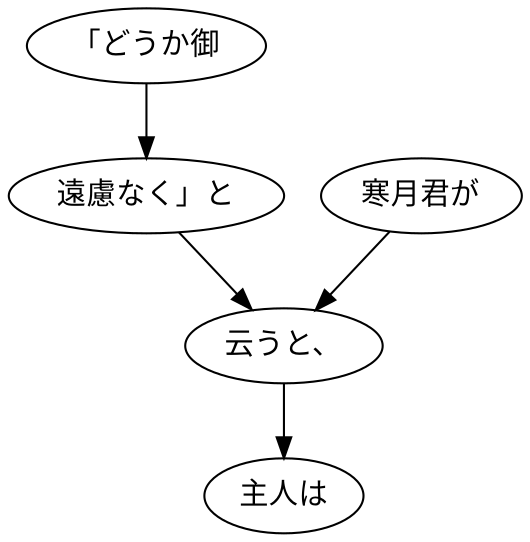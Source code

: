 digraph graph8975 {
	node0 [label="「どうか御"];
	node1 [label="遠慮なく」と"];
	node2 [label="寒月君が"];
	node3 [label="云うと、"];
	node4 [label="主人は"];
	node0 -> node1;
	node1 -> node3;
	node2 -> node3;
	node3 -> node4;
}
